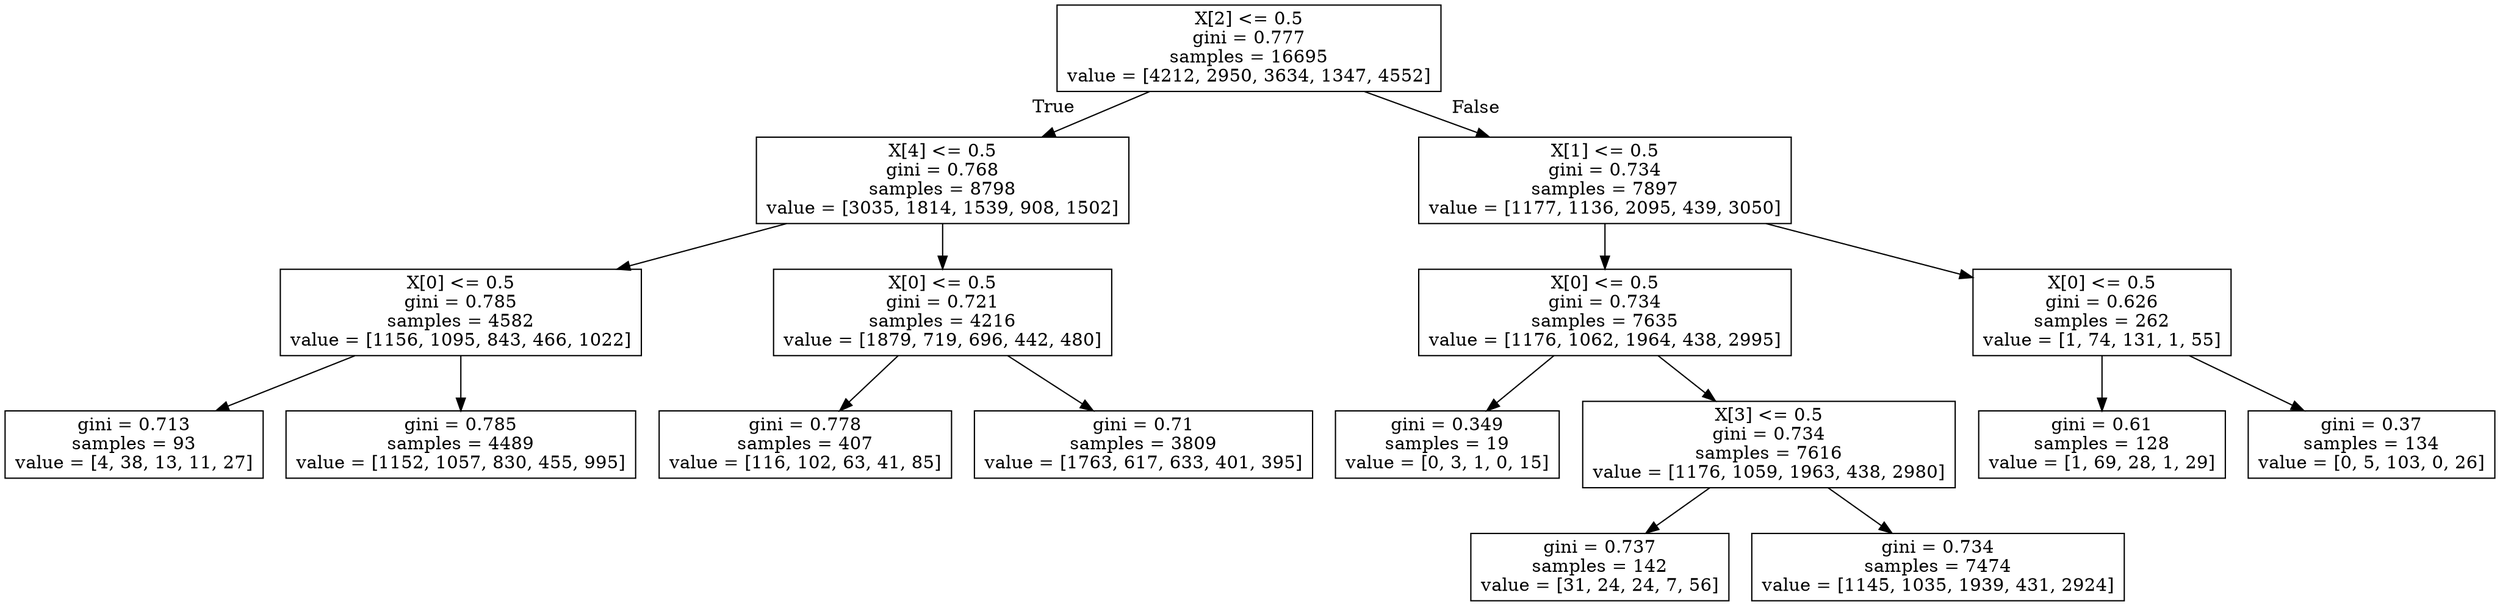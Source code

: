digraph Tree {
node [shape=box] ;
0 [label="X[2] <= 0.5\ngini = 0.777\nsamples = 16695\nvalue = [4212, 2950, 3634, 1347, 4552]"] ;
1 [label="X[4] <= 0.5\ngini = 0.768\nsamples = 8798\nvalue = [3035, 1814, 1539, 908, 1502]"] ;
0 -> 1 [labeldistance=2.5, labelangle=45, headlabel="True"] ;
2 [label="X[0] <= 0.5\ngini = 0.785\nsamples = 4582\nvalue = [1156, 1095, 843, 466, 1022]"] ;
1 -> 2 ;
3 [label="gini = 0.713\nsamples = 93\nvalue = [4, 38, 13, 11, 27]"] ;
2 -> 3 ;
4 [label="gini = 0.785\nsamples = 4489\nvalue = [1152, 1057, 830, 455, 995]"] ;
2 -> 4 ;
5 [label="X[0] <= 0.5\ngini = 0.721\nsamples = 4216\nvalue = [1879, 719, 696, 442, 480]"] ;
1 -> 5 ;
6 [label="gini = 0.778\nsamples = 407\nvalue = [116, 102, 63, 41, 85]"] ;
5 -> 6 ;
7 [label="gini = 0.71\nsamples = 3809\nvalue = [1763, 617, 633, 401, 395]"] ;
5 -> 7 ;
8 [label="X[1] <= 0.5\ngini = 0.734\nsamples = 7897\nvalue = [1177, 1136, 2095, 439, 3050]"] ;
0 -> 8 [labeldistance=2.5, labelangle=-45, headlabel="False"] ;
9 [label="X[0] <= 0.5\ngini = 0.734\nsamples = 7635\nvalue = [1176, 1062, 1964, 438, 2995]"] ;
8 -> 9 ;
10 [label="gini = 0.349\nsamples = 19\nvalue = [0, 3, 1, 0, 15]"] ;
9 -> 10 ;
11 [label="X[3] <= 0.5\ngini = 0.734\nsamples = 7616\nvalue = [1176, 1059, 1963, 438, 2980]"] ;
9 -> 11 ;
12 [label="gini = 0.737\nsamples = 142\nvalue = [31, 24, 24, 7, 56]"] ;
11 -> 12 ;
13 [label="gini = 0.734\nsamples = 7474\nvalue = [1145, 1035, 1939, 431, 2924]"] ;
11 -> 13 ;
14 [label="X[0] <= 0.5\ngini = 0.626\nsamples = 262\nvalue = [1, 74, 131, 1, 55]"] ;
8 -> 14 ;
15 [label="gini = 0.61\nsamples = 128\nvalue = [1, 69, 28, 1, 29]"] ;
14 -> 15 ;
16 [label="gini = 0.37\nsamples = 134\nvalue = [0, 5, 103, 0, 26]"] ;
14 -> 16 ;
}